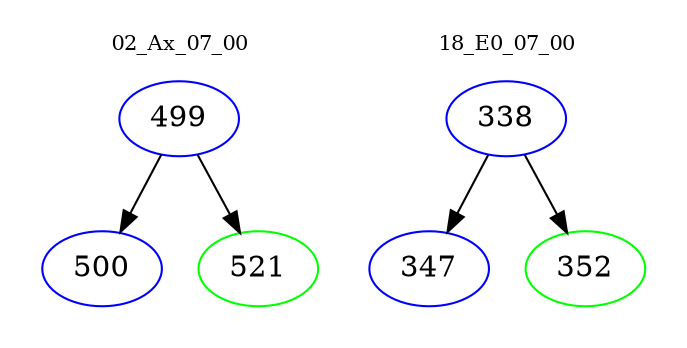 digraph{
subgraph cluster_0 {
color = white
label = "02_Ax_07_00";
fontsize=10;
T0_499 [label="499", color="blue"]
T0_499 -> T0_500 [color="black"]
T0_500 [label="500", color="blue"]
T0_499 -> T0_521 [color="black"]
T0_521 [label="521", color="green"]
}
subgraph cluster_1 {
color = white
label = "18_E0_07_00";
fontsize=10;
T1_338 [label="338", color="blue"]
T1_338 -> T1_347 [color="black"]
T1_347 [label="347", color="blue"]
T1_338 -> T1_352 [color="black"]
T1_352 [label="352", color="green"]
}
}
